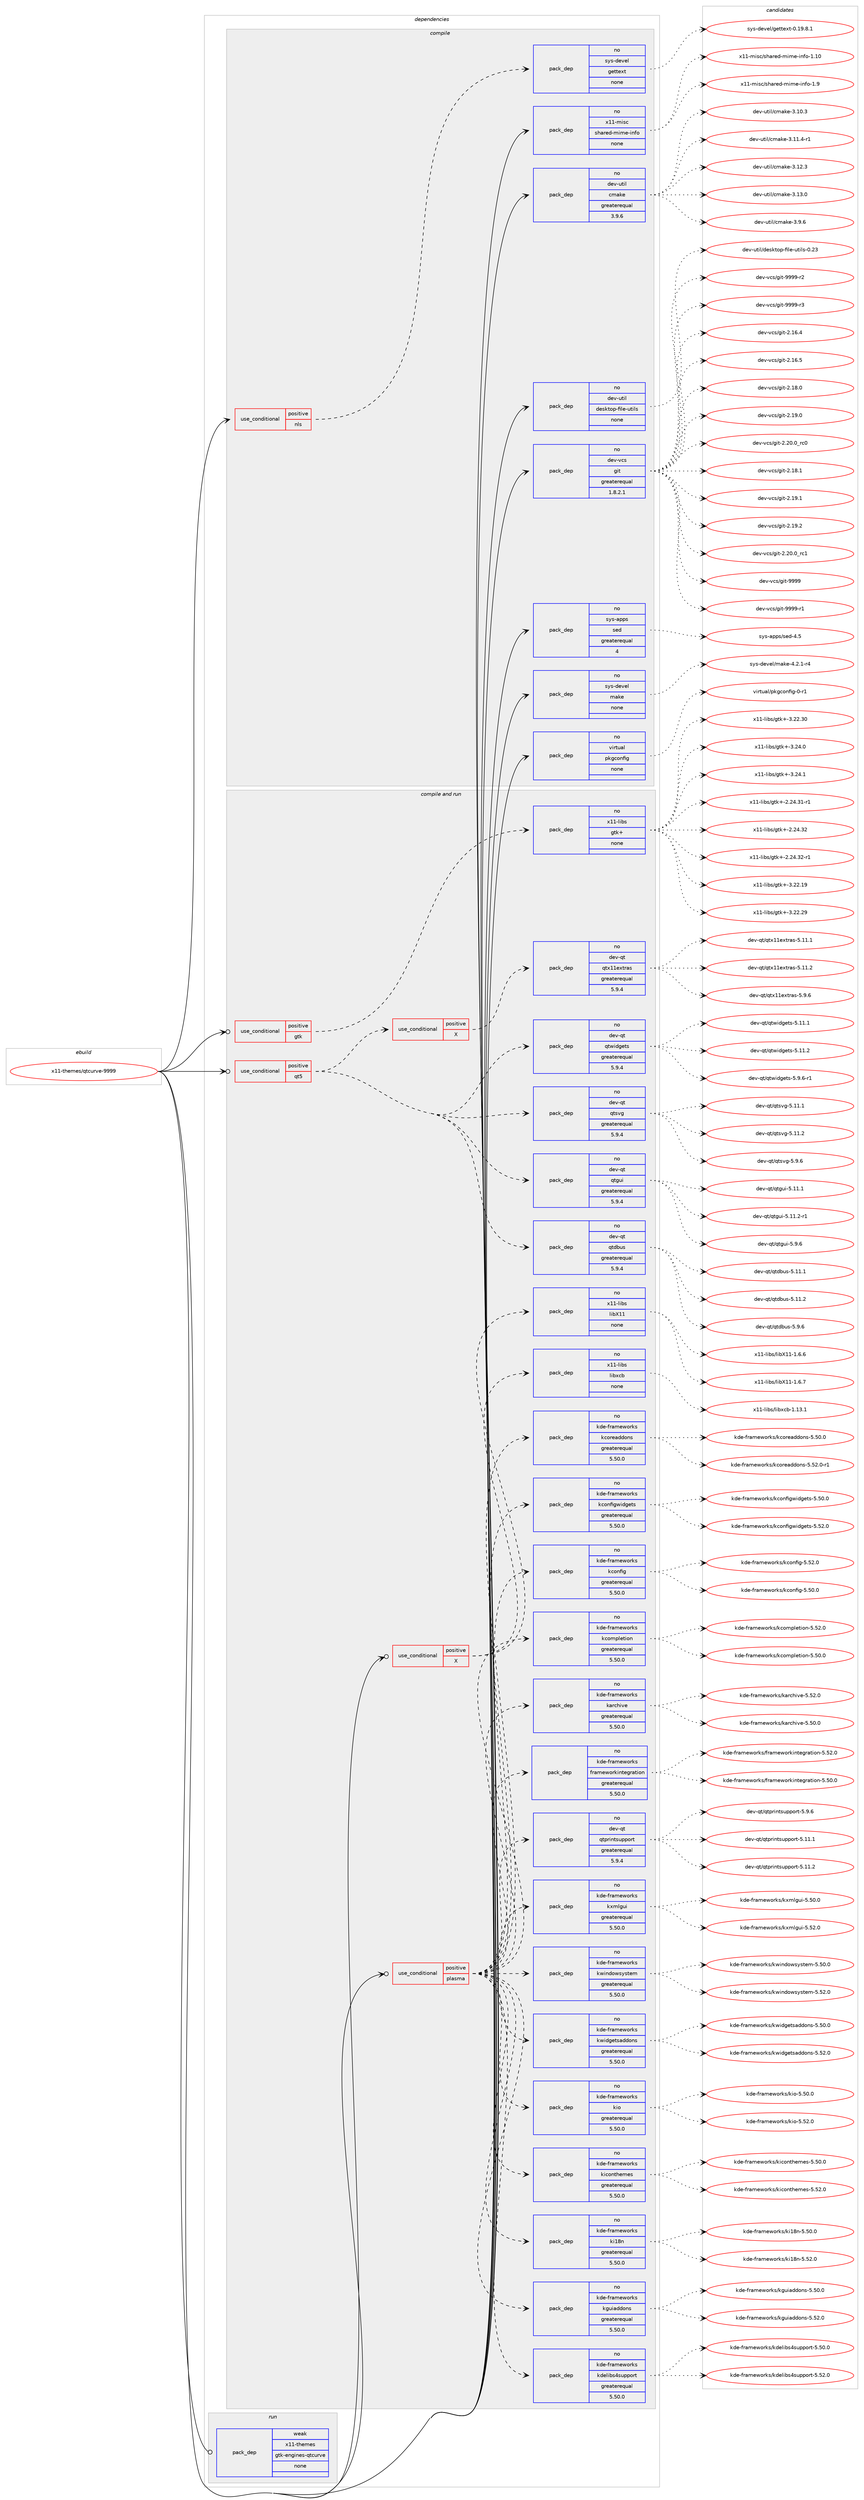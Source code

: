 digraph prolog {

# *************
# Graph options
# *************

newrank=true;
concentrate=true;
compound=true;
graph [rankdir=LR,fontname=Helvetica,fontsize=10,ranksep=1.5];#, ranksep=2.5, nodesep=0.2];
edge  [arrowhead=vee];
node  [fontname=Helvetica,fontsize=10];

# **********
# The ebuild
# **********

subgraph cluster_leftcol {
color=gray;
rank=same;
label=<<i>ebuild</i>>;
id [label="x11-themes/qtcurve-9999", color=red, width=4, href="../x11-themes/qtcurve-9999.svg"];
}

# ****************
# The dependencies
# ****************

subgraph cluster_midcol {
color=gray;
label=<<i>dependencies</i>>;
subgraph cluster_compile {
fillcolor="#eeeeee";
style=filled;
label=<<i>compile</i>>;
subgraph cond1645 {
dependency9109 [label=<<TABLE BORDER="0" CELLBORDER="1" CELLSPACING="0" CELLPADDING="4"><TR><TD ROWSPAN="3" CELLPADDING="10">use_conditional</TD></TR><TR><TD>positive</TD></TR><TR><TD>nls</TD></TR></TABLE>>, shape=none, color=red];
subgraph pack7242 {
dependency9110 [label=<<TABLE BORDER="0" CELLBORDER="1" CELLSPACING="0" CELLPADDING="4" WIDTH="220"><TR><TD ROWSPAN="6" CELLPADDING="30">pack_dep</TD></TR><TR><TD WIDTH="110">no</TD></TR><TR><TD>sys-devel</TD></TR><TR><TD>gettext</TD></TR><TR><TD>none</TD></TR><TR><TD></TD></TR></TABLE>>, shape=none, color=blue];
}
dependency9109:e -> dependency9110:w [weight=20,style="dashed",arrowhead="vee"];
}
id:e -> dependency9109:w [weight=20,style="solid",arrowhead="vee"];
subgraph pack7243 {
dependency9111 [label=<<TABLE BORDER="0" CELLBORDER="1" CELLSPACING="0" CELLPADDING="4" WIDTH="220"><TR><TD ROWSPAN="6" CELLPADDING="30">pack_dep</TD></TR><TR><TD WIDTH="110">no</TD></TR><TR><TD>dev-util</TD></TR><TR><TD>cmake</TD></TR><TR><TD>greaterequal</TD></TR><TR><TD>3.9.6</TD></TR></TABLE>>, shape=none, color=blue];
}
id:e -> dependency9111:w [weight=20,style="solid",arrowhead="vee"];
subgraph pack7244 {
dependency9112 [label=<<TABLE BORDER="0" CELLBORDER="1" CELLSPACING="0" CELLPADDING="4" WIDTH="220"><TR><TD ROWSPAN="6" CELLPADDING="30">pack_dep</TD></TR><TR><TD WIDTH="110">no</TD></TR><TR><TD>dev-util</TD></TR><TR><TD>desktop-file-utils</TD></TR><TR><TD>none</TD></TR><TR><TD></TD></TR></TABLE>>, shape=none, color=blue];
}
id:e -> dependency9112:w [weight=20,style="solid",arrowhead="vee"];
subgraph pack7245 {
dependency9113 [label=<<TABLE BORDER="0" CELLBORDER="1" CELLSPACING="0" CELLPADDING="4" WIDTH="220"><TR><TD ROWSPAN="6" CELLPADDING="30">pack_dep</TD></TR><TR><TD WIDTH="110">no</TD></TR><TR><TD>dev-vcs</TD></TR><TR><TD>git</TD></TR><TR><TD>greaterequal</TD></TR><TR><TD>1.8.2.1</TD></TR></TABLE>>, shape=none, color=blue];
}
id:e -> dependency9113:w [weight=20,style="solid",arrowhead="vee"];
subgraph pack7246 {
dependency9114 [label=<<TABLE BORDER="0" CELLBORDER="1" CELLSPACING="0" CELLPADDING="4" WIDTH="220"><TR><TD ROWSPAN="6" CELLPADDING="30">pack_dep</TD></TR><TR><TD WIDTH="110">no</TD></TR><TR><TD>sys-apps</TD></TR><TR><TD>sed</TD></TR><TR><TD>greaterequal</TD></TR><TR><TD>4</TD></TR></TABLE>>, shape=none, color=blue];
}
id:e -> dependency9114:w [weight=20,style="solid",arrowhead="vee"];
subgraph pack7247 {
dependency9115 [label=<<TABLE BORDER="0" CELLBORDER="1" CELLSPACING="0" CELLPADDING="4" WIDTH="220"><TR><TD ROWSPAN="6" CELLPADDING="30">pack_dep</TD></TR><TR><TD WIDTH="110">no</TD></TR><TR><TD>sys-devel</TD></TR><TR><TD>make</TD></TR><TR><TD>none</TD></TR><TR><TD></TD></TR></TABLE>>, shape=none, color=blue];
}
id:e -> dependency9115:w [weight=20,style="solid",arrowhead="vee"];
subgraph pack7248 {
dependency9116 [label=<<TABLE BORDER="0" CELLBORDER="1" CELLSPACING="0" CELLPADDING="4" WIDTH="220"><TR><TD ROWSPAN="6" CELLPADDING="30">pack_dep</TD></TR><TR><TD WIDTH="110">no</TD></TR><TR><TD>virtual</TD></TR><TR><TD>pkgconfig</TD></TR><TR><TD>none</TD></TR><TR><TD></TD></TR></TABLE>>, shape=none, color=blue];
}
id:e -> dependency9116:w [weight=20,style="solid",arrowhead="vee"];
subgraph pack7249 {
dependency9117 [label=<<TABLE BORDER="0" CELLBORDER="1" CELLSPACING="0" CELLPADDING="4" WIDTH="220"><TR><TD ROWSPAN="6" CELLPADDING="30">pack_dep</TD></TR><TR><TD WIDTH="110">no</TD></TR><TR><TD>x11-misc</TD></TR><TR><TD>shared-mime-info</TD></TR><TR><TD>none</TD></TR><TR><TD></TD></TR></TABLE>>, shape=none, color=blue];
}
id:e -> dependency9117:w [weight=20,style="solid",arrowhead="vee"];
}
subgraph cluster_compileandrun {
fillcolor="#eeeeee";
style=filled;
label=<<i>compile and run</i>>;
subgraph cond1646 {
dependency9118 [label=<<TABLE BORDER="0" CELLBORDER="1" CELLSPACING="0" CELLPADDING="4"><TR><TD ROWSPAN="3" CELLPADDING="10">use_conditional</TD></TR><TR><TD>positive</TD></TR><TR><TD>X</TD></TR></TABLE>>, shape=none, color=red];
subgraph pack7250 {
dependency9119 [label=<<TABLE BORDER="0" CELLBORDER="1" CELLSPACING="0" CELLPADDING="4" WIDTH="220"><TR><TD ROWSPAN="6" CELLPADDING="30">pack_dep</TD></TR><TR><TD WIDTH="110">no</TD></TR><TR><TD>x11-libs</TD></TR><TR><TD>libX11</TD></TR><TR><TD>none</TD></TR><TR><TD></TD></TR></TABLE>>, shape=none, color=blue];
}
dependency9118:e -> dependency9119:w [weight=20,style="dashed",arrowhead="vee"];
subgraph pack7251 {
dependency9120 [label=<<TABLE BORDER="0" CELLBORDER="1" CELLSPACING="0" CELLPADDING="4" WIDTH="220"><TR><TD ROWSPAN="6" CELLPADDING="30">pack_dep</TD></TR><TR><TD WIDTH="110">no</TD></TR><TR><TD>x11-libs</TD></TR><TR><TD>libxcb</TD></TR><TR><TD>none</TD></TR><TR><TD></TD></TR></TABLE>>, shape=none, color=blue];
}
dependency9118:e -> dependency9120:w [weight=20,style="dashed",arrowhead="vee"];
}
id:e -> dependency9118:w [weight=20,style="solid",arrowhead="odotvee"];
subgraph cond1647 {
dependency9121 [label=<<TABLE BORDER="0" CELLBORDER="1" CELLSPACING="0" CELLPADDING="4"><TR><TD ROWSPAN="3" CELLPADDING="10">use_conditional</TD></TR><TR><TD>positive</TD></TR><TR><TD>gtk</TD></TR></TABLE>>, shape=none, color=red];
subgraph pack7252 {
dependency9122 [label=<<TABLE BORDER="0" CELLBORDER="1" CELLSPACING="0" CELLPADDING="4" WIDTH="220"><TR><TD ROWSPAN="6" CELLPADDING="30">pack_dep</TD></TR><TR><TD WIDTH="110">no</TD></TR><TR><TD>x11-libs</TD></TR><TR><TD>gtk+</TD></TR><TR><TD>none</TD></TR><TR><TD></TD></TR></TABLE>>, shape=none, color=blue];
}
dependency9121:e -> dependency9122:w [weight=20,style="dashed",arrowhead="vee"];
}
id:e -> dependency9121:w [weight=20,style="solid",arrowhead="odotvee"];
subgraph cond1648 {
dependency9123 [label=<<TABLE BORDER="0" CELLBORDER="1" CELLSPACING="0" CELLPADDING="4"><TR><TD ROWSPAN="3" CELLPADDING="10">use_conditional</TD></TR><TR><TD>positive</TD></TR><TR><TD>plasma</TD></TR></TABLE>>, shape=none, color=red];
subgraph pack7253 {
dependency9124 [label=<<TABLE BORDER="0" CELLBORDER="1" CELLSPACING="0" CELLPADDING="4" WIDTH="220"><TR><TD ROWSPAN="6" CELLPADDING="30">pack_dep</TD></TR><TR><TD WIDTH="110">no</TD></TR><TR><TD>kde-frameworks</TD></TR><TR><TD>frameworkintegration</TD></TR><TR><TD>greaterequal</TD></TR><TR><TD>5.50.0</TD></TR></TABLE>>, shape=none, color=blue];
}
dependency9123:e -> dependency9124:w [weight=20,style="dashed",arrowhead="vee"];
subgraph pack7254 {
dependency9125 [label=<<TABLE BORDER="0" CELLBORDER="1" CELLSPACING="0" CELLPADDING="4" WIDTH="220"><TR><TD ROWSPAN="6" CELLPADDING="30">pack_dep</TD></TR><TR><TD WIDTH="110">no</TD></TR><TR><TD>kde-frameworks</TD></TR><TR><TD>karchive</TD></TR><TR><TD>greaterequal</TD></TR><TR><TD>5.50.0</TD></TR></TABLE>>, shape=none, color=blue];
}
dependency9123:e -> dependency9125:w [weight=20,style="dashed",arrowhead="vee"];
subgraph pack7255 {
dependency9126 [label=<<TABLE BORDER="0" CELLBORDER="1" CELLSPACING="0" CELLPADDING="4" WIDTH="220"><TR><TD ROWSPAN="6" CELLPADDING="30">pack_dep</TD></TR><TR><TD WIDTH="110">no</TD></TR><TR><TD>kde-frameworks</TD></TR><TR><TD>kcompletion</TD></TR><TR><TD>greaterequal</TD></TR><TR><TD>5.50.0</TD></TR></TABLE>>, shape=none, color=blue];
}
dependency9123:e -> dependency9126:w [weight=20,style="dashed",arrowhead="vee"];
subgraph pack7256 {
dependency9127 [label=<<TABLE BORDER="0" CELLBORDER="1" CELLSPACING="0" CELLPADDING="4" WIDTH="220"><TR><TD ROWSPAN="6" CELLPADDING="30">pack_dep</TD></TR><TR><TD WIDTH="110">no</TD></TR><TR><TD>kde-frameworks</TD></TR><TR><TD>kconfig</TD></TR><TR><TD>greaterequal</TD></TR><TR><TD>5.50.0</TD></TR></TABLE>>, shape=none, color=blue];
}
dependency9123:e -> dependency9127:w [weight=20,style="dashed",arrowhead="vee"];
subgraph pack7257 {
dependency9128 [label=<<TABLE BORDER="0" CELLBORDER="1" CELLSPACING="0" CELLPADDING="4" WIDTH="220"><TR><TD ROWSPAN="6" CELLPADDING="30">pack_dep</TD></TR><TR><TD WIDTH="110">no</TD></TR><TR><TD>kde-frameworks</TD></TR><TR><TD>kconfigwidgets</TD></TR><TR><TD>greaterequal</TD></TR><TR><TD>5.50.0</TD></TR></TABLE>>, shape=none, color=blue];
}
dependency9123:e -> dependency9128:w [weight=20,style="dashed",arrowhead="vee"];
subgraph pack7258 {
dependency9129 [label=<<TABLE BORDER="0" CELLBORDER="1" CELLSPACING="0" CELLPADDING="4" WIDTH="220"><TR><TD ROWSPAN="6" CELLPADDING="30">pack_dep</TD></TR><TR><TD WIDTH="110">no</TD></TR><TR><TD>kde-frameworks</TD></TR><TR><TD>kcoreaddons</TD></TR><TR><TD>greaterequal</TD></TR><TR><TD>5.50.0</TD></TR></TABLE>>, shape=none, color=blue];
}
dependency9123:e -> dependency9129:w [weight=20,style="dashed",arrowhead="vee"];
subgraph pack7259 {
dependency9130 [label=<<TABLE BORDER="0" CELLBORDER="1" CELLSPACING="0" CELLPADDING="4" WIDTH="220"><TR><TD ROWSPAN="6" CELLPADDING="30">pack_dep</TD></TR><TR><TD WIDTH="110">no</TD></TR><TR><TD>kde-frameworks</TD></TR><TR><TD>kdelibs4support</TD></TR><TR><TD>greaterequal</TD></TR><TR><TD>5.50.0</TD></TR></TABLE>>, shape=none, color=blue];
}
dependency9123:e -> dependency9130:w [weight=20,style="dashed",arrowhead="vee"];
subgraph pack7260 {
dependency9131 [label=<<TABLE BORDER="0" CELLBORDER="1" CELLSPACING="0" CELLPADDING="4" WIDTH="220"><TR><TD ROWSPAN="6" CELLPADDING="30">pack_dep</TD></TR><TR><TD WIDTH="110">no</TD></TR><TR><TD>kde-frameworks</TD></TR><TR><TD>kguiaddons</TD></TR><TR><TD>greaterequal</TD></TR><TR><TD>5.50.0</TD></TR></TABLE>>, shape=none, color=blue];
}
dependency9123:e -> dependency9131:w [weight=20,style="dashed",arrowhead="vee"];
subgraph pack7261 {
dependency9132 [label=<<TABLE BORDER="0" CELLBORDER="1" CELLSPACING="0" CELLPADDING="4" WIDTH="220"><TR><TD ROWSPAN="6" CELLPADDING="30">pack_dep</TD></TR><TR><TD WIDTH="110">no</TD></TR><TR><TD>kde-frameworks</TD></TR><TR><TD>ki18n</TD></TR><TR><TD>greaterequal</TD></TR><TR><TD>5.50.0</TD></TR></TABLE>>, shape=none, color=blue];
}
dependency9123:e -> dependency9132:w [weight=20,style="dashed",arrowhead="vee"];
subgraph pack7262 {
dependency9133 [label=<<TABLE BORDER="0" CELLBORDER="1" CELLSPACING="0" CELLPADDING="4" WIDTH="220"><TR><TD ROWSPAN="6" CELLPADDING="30">pack_dep</TD></TR><TR><TD WIDTH="110">no</TD></TR><TR><TD>kde-frameworks</TD></TR><TR><TD>kiconthemes</TD></TR><TR><TD>greaterequal</TD></TR><TR><TD>5.50.0</TD></TR></TABLE>>, shape=none, color=blue];
}
dependency9123:e -> dependency9133:w [weight=20,style="dashed",arrowhead="vee"];
subgraph pack7263 {
dependency9134 [label=<<TABLE BORDER="0" CELLBORDER="1" CELLSPACING="0" CELLPADDING="4" WIDTH="220"><TR><TD ROWSPAN="6" CELLPADDING="30">pack_dep</TD></TR><TR><TD WIDTH="110">no</TD></TR><TR><TD>kde-frameworks</TD></TR><TR><TD>kio</TD></TR><TR><TD>greaterequal</TD></TR><TR><TD>5.50.0</TD></TR></TABLE>>, shape=none, color=blue];
}
dependency9123:e -> dependency9134:w [weight=20,style="dashed",arrowhead="vee"];
subgraph pack7264 {
dependency9135 [label=<<TABLE BORDER="0" CELLBORDER="1" CELLSPACING="0" CELLPADDING="4" WIDTH="220"><TR><TD ROWSPAN="6" CELLPADDING="30">pack_dep</TD></TR><TR><TD WIDTH="110">no</TD></TR><TR><TD>kde-frameworks</TD></TR><TR><TD>kwidgetsaddons</TD></TR><TR><TD>greaterequal</TD></TR><TR><TD>5.50.0</TD></TR></TABLE>>, shape=none, color=blue];
}
dependency9123:e -> dependency9135:w [weight=20,style="dashed",arrowhead="vee"];
subgraph pack7265 {
dependency9136 [label=<<TABLE BORDER="0" CELLBORDER="1" CELLSPACING="0" CELLPADDING="4" WIDTH="220"><TR><TD ROWSPAN="6" CELLPADDING="30">pack_dep</TD></TR><TR><TD WIDTH="110">no</TD></TR><TR><TD>kde-frameworks</TD></TR><TR><TD>kwindowsystem</TD></TR><TR><TD>greaterequal</TD></TR><TR><TD>5.50.0</TD></TR></TABLE>>, shape=none, color=blue];
}
dependency9123:e -> dependency9136:w [weight=20,style="dashed",arrowhead="vee"];
subgraph pack7266 {
dependency9137 [label=<<TABLE BORDER="0" CELLBORDER="1" CELLSPACING="0" CELLPADDING="4" WIDTH="220"><TR><TD ROWSPAN="6" CELLPADDING="30">pack_dep</TD></TR><TR><TD WIDTH="110">no</TD></TR><TR><TD>kde-frameworks</TD></TR><TR><TD>kxmlgui</TD></TR><TR><TD>greaterequal</TD></TR><TR><TD>5.50.0</TD></TR></TABLE>>, shape=none, color=blue];
}
dependency9123:e -> dependency9137:w [weight=20,style="dashed",arrowhead="vee"];
subgraph pack7267 {
dependency9138 [label=<<TABLE BORDER="0" CELLBORDER="1" CELLSPACING="0" CELLPADDING="4" WIDTH="220"><TR><TD ROWSPAN="6" CELLPADDING="30">pack_dep</TD></TR><TR><TD WIDTH="110">no</TD></TR><TR><TD>dev-qt</TD></TR><TR><TD>qtprintsupport</TD></TR><TR><TD>greaterequal</TD></TR><TR><TD>5.9.4</TD></TR></TABLE>>, shape=none, color=blue];
}
dependency9123:e -> dependency9138:w [weight=20,style="dashed",arrowhead="vee"];
}
id:e -> dependency9123:w [weight=20,style="solid",arrowhead="odotvee"];
subgraph cond1649 {
dependency9139 [label=<<TABLE BORDER="0" CELLBORDER="1" CELLSPACING="0" CELLPADDING="4"><TR><TD ROWSPAN="3" CELLPADDING="10">use_conditional</TD></TR><TR><TD>positive</TD></TR><TR><TD>qt5</TD></TR></TABLE>>, shape=none, color=red];
subgraph pack7268 {
dependency9140 [label=<<TABLE BORDER="0" CELLBORDER="1" CELLSPACING="0" CELLPADDING="4" WIDTH="220"><TR><TD ROWSPAN="6" CELLPADDING="30">pack_dep</TD></TR><TR><TD WIDTH="110">no</TD></TR><TR><TD>dev-qt</TD></TR><TR><TD>qtdbus</TD></TR><TR><TD>greaterequal</TD></TR><TR><TD>5.9.4</TD></TR></TABLE>>, shape=none, color=blue];
}
dependency9139:e -> dependency9140:w [weight=20,style="dashed",arrowhead="vee"];
subgraph pack7269 {
dependency9141 [label=<<TABLE BORDER="0" CELLBORDER="1" CELLSPACING="0" CELLPADDING="4" WIDTH="220"><TR><TD ROWSPAN="6" CELLPADDING="30">pack_dep</TD></TR><TR><TD WIDTH="110">no</TD></TR><TR><TD>dev-qt</TD></TR><TR><TD>qtgui</TD></TR><TR><TD>greaterequal</TD></TR><TR><TD>5.9.4</TD></TR></TABLE>>, shape=none, color=blue];
}
dependency9139:e -> dependency9141:w [weight=20,style="dashed",arrowhead="vee"];
subgraph pack7270 {
dependency9142 [label=<<TABLE BORDER="0" CELLBORDER="1" CELLSPACING="0" CELLPADDING="4" WIDTH="220"><TR><TD ROWSPAN="6" CELLPADDING="30">pack_dep</TD></TR><TR><TD WIDTH="110">no</TD></TR><TR><TD>dev-qt</TD></TR><TR><TD>qtsvg</TD></TR><TR><TD>greaterequal</TD></TR><TR><TD>5.9.4</TD></TR></TABLE>>, shape=none, color=blue];
}
dependency9139:e -> dependency9142:w [weight=20,style="dashed",arrowhead="vee"];
subgraph pack7271 {
dependency9143 [label=<<TABLE BORDER="0" CELLBORDER="1" CELLSPACING="0" CELLPADDING="4" WIDTH="220"><TR><TD ROWSPAN="6" CELLPADDING="30">pack_dep</TD></TR><TR><TD WIDTH="110">no</TD></TR><TR><TD>dev-qt</TD></TR><TR><TD>qtwidgets</TD></TR><TR><TD>greaterequal</TD></TR><TR><TD>5.9.4</TD></TR></TABLE>>, shape=none, color=blue];
}
dependency9139:e -> dependency9143:w [weight=20,style="dashed",arrowhead="vee"];
subgraph cond1650 {
dependency9144 [label=<<TABLE BORDER="0" CELLBORDER="1" CELLSPACING="0" CELLPADDING="4"><TR><TD ROWSPAN="3" CELLPADDING="10">use_conditional</TD></TR><TR><TD>positive</TD></TR><TR><TD>X</TD></TR></TABLE>>, shape=none, color=red];
subgraph pack7272 {
dependency9145 [label=<<TABLE BORDER="0" CELLBORDER="1" CELLSPACING="0" CELLPADDING="4" WIDTH="220"><TR><TD ROWSPAN="6" CELLPADDING="30">pack_dep</TD></TR><TR><TD WIDTH="110">no</TD></TR><TR><TD>dev-qt</TD></TR><TR><TD>qtx11extras</TD></TR><TR><TD>greaterequal</TD></TR><TR><TD>5.9.4</TD></TR></TABLE>>, shape=none, color=blue];
}
dependency9144:e -> dependency9145:w [weight=20,style="dashed",arrowhead="vee"];
}
dependency9139:e -> dependency9144:w [weight=20,style="dashed",arrowhead="vee"];
}
id:e -> dependency9139:w [weight=20,style="solid",arrowhead="odotvee"];
}
subgraph cluster_run {
fillcolor="#eeeeee";
style=filled;
label=<<i>run</i>>;
subgraph pack7273 {
dependency9146 [label=<<TABLE BORDER="0" CELLBORDER="1" CELLSPACING="0" CELLPADDING="4" WIDTH="220"><TR><TD ROWSPAN="6" CELLPADDING="30">pack_dep</TD></TR><TR><TD WIDTH="110">weak</TD></TR><TR><TD>x11-themes</TD></TR><TR><TD>gtk-engines-qtcurve</TD></TR><TR><TD>none</TD></TR><TR><TD></TD></TR></TABLE>>, shape=none, color=blue];
}
id:e -> dependency9146:w [weight=20,style="solid",arrowhead="odot"];
}
}

# **************
# The candidates
# **************

subgraph cluster_choices {
rank=same;
color=gray;
label=<<i>candidates</i>>;

subgraph choice7242 {
color=black;
nodesep=1;
choice1151211154510010111810110847103101116116101120116454846495746564649 [label="sys-devel/gettext-0.19.8.1", color=red, width=4,href="../sys-devel/gettext-0.19.8.1.svg"];
dependency9110:e -> choice1151211154510010111810110847103101116116101120116454846495746564649:w [style=dotted,weight="100"];
}
subgraph choice7243 {
color=black;
nodesep=1;
choice1001011184511711610510847991099710710145514649484651 [label="dev-util/cmake-3.10.3", color=red, width=4,href="../dev-util/cmake-3.10.3.svg"];
choice10010111845117116105108479910997107101455146494946524511449 [label="dev-util/cmake-3.11.4-r1", color=red, width=4,href="../dev-util/cmake-3.11.4-r1.svg"];
choice1001011184511711610510847991099710710145514649504651 [label="dev-util/cmake-3.12.3", color=red, width=4,href="../dev-util/cmake-3.12.3.svg"];
choice1001011184511711610510847991099710710145514649514648 [label="dev-util/cmake-3.13.0", color=red, width=4,href="../dev-util/cmake-3.13.0.svg"];
choice10010111845117116105108479910997107101455146574654 [label="dev-util/cmake-3.9.6", color=red, width=4,href="../dev-util/cmake-3.9.6.svg"];
dependency9111:e -> choice1001011184511711610510847991099710710145514649484651:w [style=dotted,weight="100"];
dependency9111:e -> choice10010111845117116105108479910997107101455146494946524511449:w [style=dotted,weight="100"];
dependency9111:e -> choice1001011184511711610510847991099710710145514649504651:w [style=dotted,weight="100"];
dependency9111:e -> choice1001011184511711610510847991099710710145514649514648:w [style=dotted,weight="100"];
dependency9111:e -> choice10010111845117116105108479910997107101455146574654:w [style=dotted,weight="100"];
}
subgraph choice7244 {
color=black;
nodesep=1;
choice100101118451171161051084710010111510711611111245102105108101451171161051081154548465051 [label="dev-util/desktop-file-utils-0.23", color=red, width=4,href="../dev-util/desktop-file-utils-0.23.svg"];
dependency9112:e -> choice100101118451171161051084710010111510711611111245102105108101451171161051081154548465051:w [style=dotted,weight="100"];
}
subgraph choice7245 {
color=black;
nodesep=1;
choice10010111845118991154710310511645504649544652 [label="dev-vcs/git-2.16.4", color=red, width=4,href="../dev-vcs/git-2.16.4.svg"];
choice10010111845118991154710310511645504649544653 [label="dev-vcs/git-2.16.5", color=red, width=4,href="../dev-vcs/git-2.16.5.svg"];
choice10010111845118991154710310511645504649564648 [label="dev-vcs/git-2.18.0", color=red, width=4,href="../dev-vcs/git-2.18.0.svg"];
choice10010111845118991154710310511645504649574648 [label="dev-vcs/git-2.19.0", color=red, width=4,href="../dev-vcs/git-2.19.0.svg"];
choice10010111845118991154710310511645504650484648951149948 [label="dev-vcs/git-2.20.0_rc0", color=red, width=4,href="../dev-vcs/git-2.20.0_rc0.svg"];
choice10010111845118991154710310511645504649564649 [label="dev-vcs/git-2.18.1", color=red, width=4,href="../dev-vcs/git-2.18.1.svg"];
choice10010111845118991154710310511645504649574649 [label="dev-vcs/git-2.19.1", color=red, width=4,href="../dev-vcs/git-2.19.1.svg"];
choice10010111845118991154710310511645504649574650 [label="dev-vcs/git-2.19.2", color=red, width=4,href="../dev-vcs/git-2.19.2.svg"];
choice10010111845118991154710310511645504650484648951149949 [label="dev-vcs/git-2.20.0_rc1", color=red, width=4,href="../dev-vcs/git-2.20.0_rc1.svg"];
choice1001011184511899115471031051164557575757 [label="dev-vcs/git-9999", color=red, width=4,href="../dev-vcs/git-9999.svg"];
choice10010111845118991154710310511645575757574511449 [label="dev-vcs/git-9999-r1", color=red, width=4,href="../dev-vcs/git-9999-r1.svg"];
choice10010111845118991154710310511645575757574511450 [label="dev-vcs/git-9999-r2", color=red, width=4,href="../dev-vcs/git-9999-r2.svg"];
choice10010111845118991154710310511645575757574511451 [label="dev-vcs/git-9999-r3", color=red, width=4,href="../dev-vcs/git-9999-r3.svg"];
dependency9113:e -> choice10010111845118991154710310511645504649544652:w [style=dotted,weight="100"];
dependency9113:e -> choice10010111845118991154710310511645504649544653:w [style=dotted,weight="100"];
dependency9113:e -> choice10010111845118991154710310511645504649564648:w [style=dotted,weight="100"];
dependency9113:e -> choice10010111845118991154710310511645504649574648:w [style=dotted,weight="100"];
dependency9113:e -> choice10010111845118991154710310511645504650484648951149948:w [style=dotted,weight="100"];
dependency9113:e -> choice10010111845118991154710310511645504649564649:w [style=dotted,weight="100"];
dependency9113:e -> choice10010111845118991154710310511645504649574649:w [style=dotted,weight="100"];
dependency9113:e -> choice10010111845118991154710310511645504649574650:w [style=dotted,weight="100"];
dependency9113:e -> choice10010111845118991154710310511645504650484648951149949:w [style=dotted,weight="100"];
dependency9113:e -> choice1001011184511899115471031051164557575757:w [style=dotted,weight="100"];
dependency9113:e -> choice10010111845118991154710310511645575757574511449:w [style=dotted,weight="100"];
dependency9113:e -> choice10010111845118991154710310511645575757574511450:w [style=dotted,weight="100"];
dependency9113:e -> choice10010111845118991154710310511645575757574511451:w [style=dotted,weight="100"];
}
subgraph choice7246 {
color=black;
nodesep=1;
choice11512111545971121121154711510110045524653 [label="sys-apps/sed-4.5", color=red, width=4,href="../sys-apps/sed-4.5.svg"];
dependency9114:e -> choice11512111545971121121154711510110045524653:w [style=dotted,weight="100"];
}
subgraph choice7247 {
color=black;
nodesep=1;
choice1151211154510010111810110847109971071014552465046494511452 [label="sys-devel/make-4.2.1-r4", color=red, width=4,href="../sys-devel/make-4.2.1-r4.svg"];
dependency9115:e -> choice1151211154510010111810110847109971071014552465046494511452:w [style=dotted,weight="100"];
}
subgraph choice7248 {
color=black;
nodesep=1;
choice11810511411611797108471121071039911111010210510345484511449 [label="virtual/pkgconfig-0-r1", color=red, width=4,href="../virtual/pkgconfig-0-r1.svg"];
dependency9116:e -> choice11810511411611797108471121071039911111010210510345484511449:w [style=dotted,weight="100"];
}
subgraph choice7249 {
color=black;
nodesep=1;
choice12049494510910511599471151049711410110045109105109101451051101021114549464948 [label="x11-misc/shared-mime-info-1.10", color=red, width=4,href="../x11-misc/shared-mime-info-1.10.svg"];
choice120494945109105115994711510497114101100451091051091014510511010211145494657 [label="x11-misc/shared-mime-info-1.9", color=red, width=4,href="../x11-misc/shared-mime-info-1.9.svg"];
dependency9117:e -> choice12049494510910511599471151049711410110045109105109101451051101021114549464948:w [style=dotted,weight="100"];
dependency9117:e -> choice120494945109105115994711510497114101100451091051091014510511010211145494657:w [style=dotted,weight="100"];
}
subgraph choice7250 {
color=black;
nodesep=1;
choice120494945108105981154710810598884949454946544654 [label="x11-libs/libX11-1.6.6", color=red, width=4,href="../x11-libs/libX11-1.6.6.svg"];
choice120494945108105981154710810598884949454946544655 [label="x11-libs/libX11-1.6.7", color=red, width=4,href="../x11-libs/libX11-1.6.7.svg"];
dependency9119:e -> choice120494945108105981154710810598884949454946544654:w [style=dotted,weight="100"];
dependency9119:e -> choice120494945108105981154710810598884949454946544655:w [style=dotted,weight="100"];
}
subgraph choice7251 {
color=black;
nodesep=1;
choice120494945108105981154710810598120999845494649514649 [label="x11-libs/libxcb-1.13.1", color=red, width=4,href="../x11-libs/libxcb-1.13.1.svg"];
dependency9120:e -> choice120494945108105981154710810598120999845494649514649:w [style=dotted,weight="100"];
}
subgraph choice7252 {
color=black;
nodesep=1;
choice12049494510810598115471031161074345504650524651494511449 [label="x11-libs/gtk+-2.24.31-r1", color=red, width=4,href="../x11-libs/gtk+-2.24.31-r1.svg"];
choice1204949451081059811547103116107434550465052465150 [label="x11-libs/gtk+-2.24.32", color=red, width=4,href="../x11-libs/gtk+-2.24.32.svg"];
choice12049494510810598115471031161074345504650524651504511449 [label="x11-libs/gtk+-2.24.32-r1", color=red, width=4,href="../x11-libs/gtk+-2.24.32-r1.svg"];
choice1204949451081059811547103116107434551465050464957 [label="x11-libs/gtk+-3.22.19", color=red, width=4,href="../x11-libs/gtk+-3.22.19.svg"];
choice1204949451081059811547103116107434551465050465057 [label="x11-libs/gtk+-3.22.29", color=red, width=4,href="../x11-libs/gtk+-3.22.29.svg"];
choice1204949451081059811547103116107434551465050465148 [label="x11-libs/gtk+-3.22.30", color=red, width=4,href="../x11-libs/gtk+-3.22.30.svg"];
choice12049494510810598115471031161074345514650524648 [label="x11-libs/gtk+-3.24.0", color=red, width=4,href="../x11-libs/gtk+-3.24.0.svg"];
choice12049494510810598115471031161074345514650524649 [label="x11-libs/gtk+-3.24.1", color=red, width=4,href="../x11-libs/gtk+-3.24.1.svg"];
dependency9122:e -> choice12049494510810598115471031161074345504650524651494511449:w [style=dotted,weight="100"];
dependency9122:e -> choice1204949451081059811547103116107434550465052465150:w [style=dotted,weight="100"];
dependency9122:e -> choice12049494510810598115471031161074345504650524651504511449:w [style=dotted,weight="100"];
dependency9122:e -> choice1204949451081059811547103116107434551465050464957:w [style=dotted,weight="100"];
dependency9122:e -> choice1204949451081059811547103116107434551465050465057:w [style=dotted,weight="100"];
dependency9122:e -> choice1204949451081059811547103116107434551465050465148:w [style=dotted,weight="100"];
dependency9122:e -> choice12049494510810598115471031161074345514650524648:w [style=dotted,weight="100"];
dependency9122:e -> choice12049494510810598115471031161074345514650524649:w [style=dotted,weight="100"];
}
subgraph choice7253 {
color=black;
nodesep=1;
choice107100101451021149710910111911111410711547102114971091011191111141071051101161011031149711610511111045534653484648 [label="kde-frameworks/frameworkintegration-5.50.0", color=red, width=4,href="../kde-frameworks/frameworkintegration-5.50.0.svg"];
choice107100101451021149710910111911111410711547102114971091011191111141071051101161011031149711610511111045534653504648 [label="kde-frameworks/frameworkintegration-5.52.0", color=red, width=4,href="../kde-frameworks/frameworkintegration-5.52.0.svg"];
dependency9124:e -> choice107100101451021149710910111911111410711547102114971091011191111141071051101161011031149711610511111045534653484648:w [style=dotted,weight="100"];
dependency9124:e -> choice107100101451021149710910111911111410711547102114971091011191111141071051101161011031149711610511111045534653504648:w [style=dotted,weight="100"];
}
subgraph choice7254 {
color=black;
nodesep=1;
choice107100101451021149710910111911111410711547107971149910410511810145534653484648 [label="kde-frameworks/karchive-5.50.0", color=red, width=4,href="../kde-frameworks/karchive-5.50.0.svg"];
choice107100101451021149710910111911111410711547107971149910410511810145534653504648 [label="kde-frameworks/karchive-5.52.0", color=red, width=4,href="../kde-frameworks/karchive-5.52.0.svg"];
dependency9125:e -> choice107100101451021149710910111911111410711547107971149910410511810145534653484648:w [style=dotted,weight="100"];
dependency9125:e -> choice107100101451021149710910111911111410711547107971149910410511810145534653504648:w [style=dotted,weight="100"];
}
subgraph choice7255 {
color=black;
nodesep=1;
choice1071001014510211497109101119111114107115471079911110911210810111610511111045534653484648 [label="kde-frameworks/kcompletion-5.50.0", color=red, width=4,href="../kde-frameworks/kcompletion-5.50.0.svg"];
choice1071001014510211497109101119111114107115471079911110911210810111610511111045534653504648 [label="kde-frameworks/kcompletion-5.52.0", color=red, width=4,href="../kde-frameworks/kcompletion-5.52.0.svg"];
dependency9126:e -> choice1071001014510211497109101119111114107115471079911110911210810111610511111045534653484648:w [style=dotted,weight="100"];
dependency9126:e -> choice1071001014510211497109101119111114107115471079911110911210810111610511111045534653504648:w [style=dotted,weight="100"];
}
subgraph choice7256 {
color=black;
nodesep=1;
choice1071001014510211497109101119111114107115471079911111010210510345534653484648 [label="kde-frameworks/kconfig-5.50.0", color=red, width=4,href="../kde-frameworks/kconfig-5.50.0.svg"];
choice1071001014510211497109101119111114107115471079911111010210510345534653504648 [label="kde-frameworks/kconfig-5.52.0", color=red, width=4,href="../kde-frameworks/kconfig-5.52.0.svg"];
dependency9127:e -> choice1071001014510211497109101119111114107115471079911111010210510345534653484648:w [style=dotted,weight="100"];
dependency9127:e -> choice1071001014510211497109101119111114107115471079911111010210510345534653504648:w [style=dotted,weight="100"];
}
subgraph choice7257 {
color=black;
nodesep=1;
choice1071001014510211497109101119111114107115471079911111010210510311910510010310111611545534653484648 [label="kde-frameworks/kconfigwidgets-5.50.0", color=red, width=4,href="../kde-frameworks/kconfigwidgets-5.50.0.svg"];
choice1071001014510211497109101119111114107115471079911111010210510311910510010310111611545534653504648 [label="kde-frameworks/kconfigwidgets-5.52.0", color=red, width=4,href="../kde-frameworks/kconfigwidgets-5.52.0.svg"];
dependency9128:e -> choice1071001014510211497109101119111114107115471079911111010210510311910510010310111611545534653484648:w [style=dotted,weight="100"];
dependency9128:e -> choice1071001014510211497109101119111114107115471079911111010210510311910510010310111611545534653504648:w [style=dotted,weight="100"];
}
subgraph choice7258 {
color=black;
nodesep=1;
choice107100101451021149710910111911111410711547107991111141019710010011111011545534653484648 [label="kde-frameworks/kcoreaddons-5.50.0", color=red, width=4,href="../kde-frameworks/kcoreaddons-5.50.0.svg"];
choice1071001014510211497109101119111114107115471079911111410197100100111110115455346535046484511449 [label="kde-frameworks/kcoreaddons-5.52.0-r1", color=red, width=4,href="../kde-frameworks/kcoreaddons-5.52.0-r1.svg"];
dependency9129:e -> choice107100101451021149710910111911111410711547107991111141019710010011111011545534653484648:w [style=dotted,weight="100"];
dependency9129:e -> choice1071001014510211497109101119111114107115471079911111410197100100111110115455346535046484511449:w [style=dotted,weight="100"];
}
subgraph choice7259 {
color=black;
nodesep=1;
choice107100101451021149710910111911111410711547107100101108105981155211511711211211111411645534653484648 [label="kde-frameworks/kdelibs4support-5.50.0", color=red, width=4,href="../kde-frameworks/kdelibs4support-5.50.0.svg"];
choice107100101451021149710910111911111410711547107100101108105981155211511711211211111411645534653504648 [label="kde-frameworks/kdelibs4support-5.52.0", color=red, width=4,href="../kde-frameworks/kdelibs4support-5.52.0.svg"];
dependency9130:e -> choice107100101451021149710910111911111410711547107100101108105981155211511711211211111411645534653484648:w [style=dotted,weight="100"];
dependency9130:e -> choice107100101451021149710910111911111410711547107100101108105981155211511711211211111411645534653504648:w [style=dotted,weight="100"];
}
subgraph choice7260 {
color=black;
nodesep=1;
choice1071001014510211497109101119111114107115471071031171059710010011111011545534653484648 [label="kde-frameworks/kguiaddons-5.50.0", color=red, width=4,href="../kde-frameworks/kguiaddons-5.50.0.svg"];
choice1071001014510211497109101119111114107115471071031171059710010011111011545534653504648 [label="kde-frameworks/kguiaddons-5.52.0", color=red, width=4,href="../kde-frameworks/kguiaddons-5.52.0.svg"];
dependency9131:e -> choice1071001014510211497109101119111114107115471071031171059710010011111011545534653484648:w [style=dotted,weight="100"];
dependency9131:e -> choice1071001014510211497109101119111114107115471071031171059710010011111011545534653504648:w [style=dotted,weight="100"];
}
subgraph choice7261 {
color=black;
nodesep=1;
choice107100101451021149710910111911111410711547107105495611045534653484648 [label="kde-frameworks/ki18n-5.50.0", color=red, width=4,href="../kde-frameworks/ki18n-5.50.0.svg"];
choice107100101451021149710910111911111410711547107105495611045534653504648 [label="kde-frameworks/ki18n-5.52.0", color=red, width=4,href="../kde-frameworks/ki18n-5.52.0.svg"];
dependency9132:e -> choice107100101451021149710910111911111410711547107105495611045534653484648:w [style=dotted,weight="100"];
dependency9132:e -> choice107100101451021149710910111911111410711547107105495611045534653504648:w [style=dotted,weight="100"];
}
subgraph choice7262 {
color=black;
nodesep=1;
choice1071001014510211497109101119111114107115471071059911111011610410110910111545534653484648 [label="kde-frameworks/kiconthemes-5.50.0", color=red, width=4,href="../kde-frameworks/kiconthemes-5.50.0.svg"];
choice1071001014510211497109101119111114107115471071059911111011610410110910111545534653504648 [label="kde-frameworks/kiconthemes-5.52.0", color=red, width=4,href="../kde-frameworks/kiconthemes-5.52.0.svg"];
dependency9133:e -> choice1071001014510211497109101119111114107115471071059911111011610410110910111545534653484648:w [style=dotted,weight="100"];
dependency9133:e -> choice1071001014510211497109101119111114107115471071059911111011610410110910111545534653504648:w [style=dotted,weight="100"];
}
subgraph choice7263 {
color=black;
nodesep=1;
choice10710010145102114971091011191111141071154710710511145534653484648 [label="kde-frameworks/kio-5.50.0", color=red, width=4,href="../kde-frameworks/kio-5.50.0.svg"];
choice10710010145102114971091011191111141071154710710511145534653504648 [label="kde-frameworks/kio-5.52.0", color=red, width=4,href="../kde-frameworks/kio-5.52.0.svg"];
dependency9134:e -> choice10710010145102114971091011191111141071154710710511145534653484648:w [style=dotted,weight="100"];
dependency9134:e -> choice10710010145102114971091011191111141071154710710511145534653504648:w [style=dotted,weight="100"];
}
subgraph choice7264 {
color=black;
nodesep=1;
choice1071001014510211497109101119111114107115471071191051001031011161159710010011111011545534653484648 [label="kde-frameworks/kwidgetsaddons-5.50.0", color=red, width=4,href="../kde-frameworks/kwidgetsaddons-5.50.0.svg"];
choice1071001014510211497109101119111114107115471071191051001031011161159710010011111011545534653504648 [label="kde-frameworks/kwidgetsaddons-5.52.0", color=red, width=4,href="../kde-frameworks/kwidgetsaddons-5.52.0.svg"];
dependency9135:e -> choice1071001014510211497109101119111114107115471071191051001031011161159710010011111011545534653484648:w [style=dotted,weight="100"];
dependency9135:e -> choice1071001014510211497109101119111114107115471071191051001031011161159710010011111011545534653504648:w [style=dotted,weight="100"];
}
subgraph choice7265 {
color=black;
nodesep=1;
choice10710010145102114971091011191111141071154710711910511010011111911512111511610110945534653484648 [label="kde-frameworks/kwindowsystem-5.50.0", color=red, width=4,href="../kde-frameworks/kwindowsystem-5.50.0.svg"];
choice10710010145102114971091011191111141071154710711910511010011111911512111511610110945534653504648 [label="kde-frameworks/kwindowsystem-5.52.0", color=red, width=4,href="../kde-frameworks/kwindowsystem-5.52.0.svg"];
dependency9136:e -> choice10710010145102114971091011191111141071154710711910511010011111911512111511610110945534653484648:w [style=dotted,weight="100"];
dependency9136:e -> choice10710010145102114971091011191111141071154710711910511010011111911512111511610110945534653504648:w [style=dotted,weight="100"];
}
subgraph choice7266 {
color=black;
nodesep=1;
choice10710010145102114971091011191111141071154710712010910810311710545534653484648 [label="kde-frameworks/kxmlgui-5.50.0", color=red, width=4,href="../kde-frameworks/kxmlgui-5.50.0.svg"];
choice10710010145102114971091011191111141071154710712010910810311710545534653504648 [label="kde-frameworks/kxmlgui-5.52.0", color=red, width=4,href="../kde-frameworks/kxmlgui-5.52.0.svg"];
dependency9137:e -> choice10710010145102114971091011191111141071154710712010910810311710545534653484648:w [style=dotted,weight="100"];
dependency9137:e -> choice10710010145102114971091011191111141071154710712010910810311710545534653504648:w [style=dotted,weight="100"];
}
subgraph choice7267 {
color=black;
nodesep=1;
choice100101118451131164711311611211410511011611511711211211111411645534649494649 [label="dev-qt/qtprintsupport-5.11.1", color=red, width=4,href="../dev-qt/qtprintsupport-5.11.1.svg"];
choice100101118451131164711311611211410511011611511711211211111411645534649494650 [label="dev-qt/qtprintsupport-5.11.2", color=red, width=4,href="../dev-qt/qtprintsupport-5.11.2.svg"];
choice1001011184511311647113116112114105110116115117112112111114116455346574654 [label="dev-qt/qtprintsupport-5.9.6", color=red, width=4,href="../dev-qt/qtprintsupport-5.9.6.svg"];
dependency9138:e -> choice100101118451131164711311611211410511011611511711211211111411645534649494649:w [style=dotted,weight="100"];
dependency9138:e -> choice100101118451131164711311611211410511011611511711211211111411645534649494650:w [style=dotted,weight="100"];
dependency9138:e -> choice1001011184511311647113116112114105110116115117112112111114116455346574654:w [style=dotted,weight="100"];
}
subgraph choice7268 {
color=black;
nodesep=1;
choice10010111845113116471131161009811711545534649494649 [label="dev-qt/qtdbus-5.11.1", color=red, width=4,href="../dev-qt/qtdbus-5.11.1.svg"];
choice10010111845113116471131161009811711545534649494650 [label="dev-qt/qtdbus-5.11.2", color=red, width=4,href="../dev-qt/qtdbus-5.11.2.svg"];
choice100101118451131164711311610098117115455346574654 [label="dev-qt/qtdbus-5.9.6", color=red, width=4,href="../dev-qt/qtdbus-5.9.6.svg"];
dependency9140:e -> choice10010111845113116471131161009811711545534649494649:w [style=dotted,weight="100"];
dependency9140:e -> choice10010111845113116471131161009811711545534649494650:w [style=dotted,weight="100"];
dependency9140:e -> choice100101118451131164711311610098117115455346574654:w [style=dotted,weight="100"];
}
subgraph choice7269 {
color=black;
nodesep=1;
choice100101118451131164711311610311710545534649494649 [label="dev-qt/qtgui-5.11.1", color=red, width=4,href="../dev-qt/qtgui-5.11.1.svg"];
choice1001011184511311647113116103117105455346494946504511449 [label="dev-qt/qtgui-5.11.2-r1", color=red, width=4,href="../dev-qt/qtgui-5.11.2-r1.svg"];
choice1001011184511311647113116103117105455346574654 [label="dev-qt/qtgui-5.9.6", color=red, width=4,href="../dev-qt/qtgui-5.9.6.svg"];
dependency9141:e -> choice100101118451131164711311610311710545534649494649:w [style=dotted,weight="100"];
dependency9141:e -> choice1001011184511311647113116103117105455346494946504511449:w [style=dotted,weight="100"];
dependency9141:e -> choice1001011184511311647113116103117105455346574654:w [style=dotted,weight="100"];
}
subgraph choice7270 {
color=black;
nodesep=1;
choice100101118451131164711311611511810345534649494649 [label="dev-qt/qtsvg-5.11.1", color=red, width=4,href="../dev-qt/qtsvg-5.11.1.svg"];
choice100101118451131164711311611511810345534649494650 [label="dev-qt/qtsvg-5.11.2", color=red, width=4,href="../dev-qt/qtsvg-5.11.2.svg"];
choice1001011184511311647113116115118103455346574654 [label="dev-qt/qtsvg-5.9.6", color=red, width=4,href="../dev-qt/qtsvg-5.9.6.svg"];
dependency9142:e -> choice100101118451131164711311611511810345534649494649:w [style=dotted,weight="100"];
dependency9142:e -> choice100101118451131164711311611511810345534649494650:w [style=dotted,weight="100"];
dependency9142:e -> choice1001011184511311647113116115118103455346574654:w [style=dotted,weight="100"];
}
subgraph choice7271 {
color=black;
nodesep=1;
choice100101118451131164711311611910510010310111611545534649494649 [label="dev-qt/qtwidgets-5.11.1", color=red, width=4,href="../dev-qt/qtwidgets-5.11.1.svg"];
choice100101118451131164711311611910510010310111611545534649494650 [label="dev-qt/qtwidgets-5.11.2", color=red, width=4,href="../dev-qt/qtwidgets-5.11.2.svg"];
choice10010111845113116471131161191051001031011161154553465746544511449 [label="dev-qt/qtwidgets-5.9.6-r1", color=red, width=4,href="../dev-qt/qtwidgets-5.9.6-r1.svg"];
dependency9143:e -> choice100101118451131164711311611910510010310111611545534649494649:w [style=dotted,weight="100"];
dependency9143:e -> choice100101118451131164711311611910510010310111611545534649494650:w [style=dotted,weight="100"];
dependency9143:e -> choice10010111845113116471131161191051001031011161154553465746544511449:w [style=dotted,weight="100"];
}
subgraph choice7272 {
color=black;
nodesep=1;
choice100101118451131164711311612049491011201161149711545534649494649 [label="dev-qt/qtx11extras-5.11.1", color=red, width=4,href="../dev-qt/qtx11extras-5.11.1.svg"];
choice100101118451131164711311612049491011201161149711545534649494650 [label="dev-qt/qtx11extras-5.11.2", color=red, width=4,href="../dev-qt/qtx11extras-5.11.2.svg"];
choice1001011184511311647113116120494910112011611497115455346574654 [label="dev-qt/qtx11extras-5.9.6", color=red, width=4,href="../dev-qt/qtx11extras-5.9.6.svg"];
dependency9145:e -> choice100101118451131164711311612049491011201161149711545534649494649:w [style=dotted,weight="100"];
dependency9145:e -> choice100101118451131164711311612049491011201161149711545534649494650:w [style=dotted,weight="100"];
dependency9145:e -> choice1001011184511311647113116120494910112011611497115455346574654:w [style=dotted,weight="100"];
}
subgraph choice7273 {
color=black;
nodesep=1;
}
}

}
